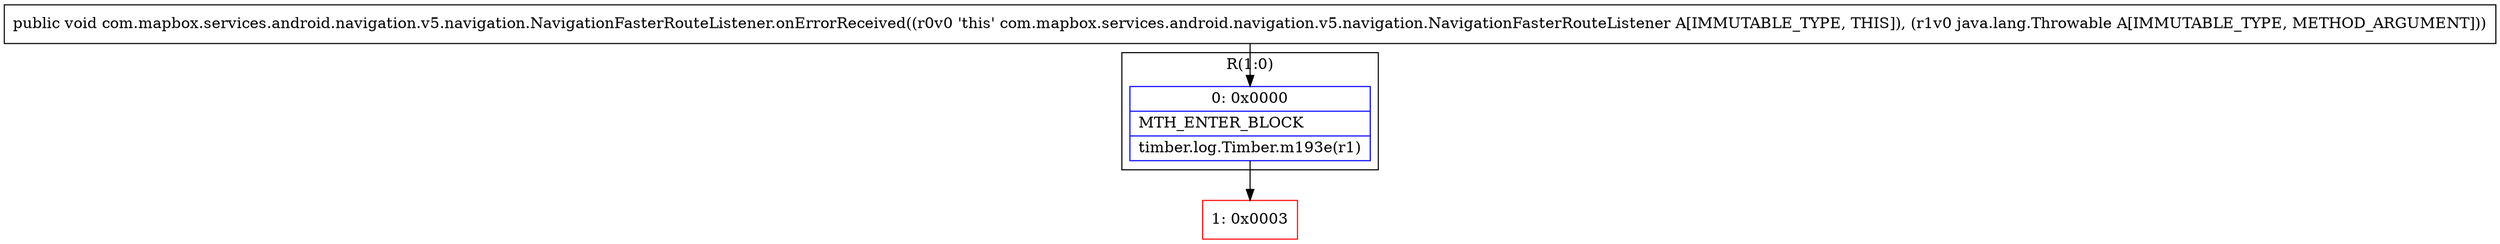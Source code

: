 digraph "CFG forcom.mapbox.services.android.navigation.v5.navigation.NavigationFasterRouteListener.onErrorReceived(Ljava\/lang\/Throwable;)V" {
subgraph cluster_Region_1492701198 {
label = "R(1:0)";
node [shape=record,color=blue];
Node_0 [shape=record,label="{0\:\ 0x0000|MTH_ENTER_BLOCK\l|timber.log.Timber.m193e(r1)\l}"];
}
Node_1 [shape=record,color=red,label="{1\:\ 0x0003}"];
MethodNode[shape=record,label="{public void com.mapbox.services.android.navigation.v5.navigation.NavigationFasterRouteListener.onErrorReceived((r0v0 'this' com.mapbox.services.android.navigation.v5.navigation.NavigationFasterRouteListener A[IMMUTABLE_TYPE, THIS]), (r1v0 java.lang.Throwable A[IMMUTABLE_TYPE, METHOD_ARGUMENT])) }"];
MethodNode -> Node_0;
Node_0 -> Node_1;
}

